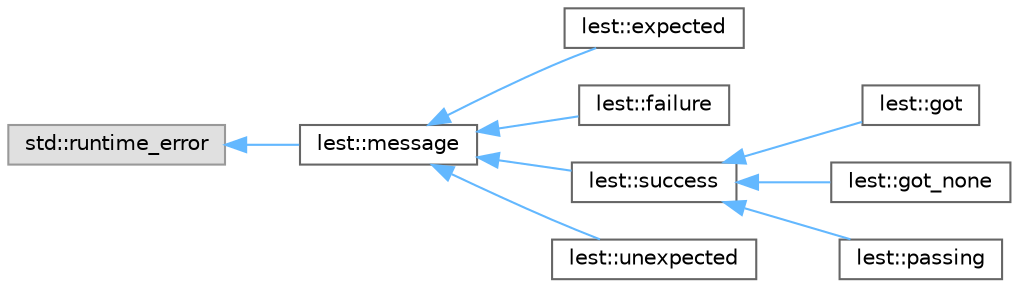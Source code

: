 digraph "Graphical Class Hierarchy"
{
 // LATEX_PDF_SIZE
  bgcolor="transparent";
  edge [fontname=Helvetica,fontsize=10,labelfontname=Helvetica,labelfontsize=10];
  node [fontname=Helvetica,fontsize=10,shape=box,height=0.2,width=0.4];
  rankdir="LR";
  Node0 [id="Node000000",label="std::runtime_error",height=0.2,width=0.4,color="grey60", fillcolor="#E0E0E0", style="filled",tooltip=" "];
  Node0 -> Node1 [id="edge430_Node000000_Node000001",dir="back",color="steelblue1",style="solid",tooltip=" "];
  Node1 [id="Node000001",label="lest::message",height=0.2,width=0.4,color="grey40", fillcolor="white", style="filled",URL="$structlest_1_1message.html",tooltip=" "];
  Node1 -> Node2 [id="edge431_Node000001_Node000002",dir="back",color="steelblue1",style="solid",tooltip=" "];
  Node2 [id="Node000002",label="lest::expected",height=0.2,width=0.4,color="grey40", fillcolor="white", style="filled",URL="$structlest_1_1expected.html",tooltip=" "];
  Node1 -> Node3 [id="edge432_Node000001_Node000003",dir="back",color="steelblue1",style="solid",tooltip=" "];
  Node3 [id="Node000003",label="lest::failure",height=0.2,width=0.4,color="grey40", fillcolor="white", style="filled",URL="$structlest_1_1failure.html",tooltip=" "];
  Node1 -> Node4 [id="edge433_Node000001_Node000004",dir="back",color="steelblue1",style="solid",tooltip=" "];
  Node4 [id="Node000004",label="lest::success",height=0.2,width=0.4,color="grey40", fillcolor="white", style="filled",URL="$structlest_1_1success.html",tooltip=" "];
  Node4 -> Node5 [id="edge434_Node000004_Node000005",dir="back",color="steelblue1",style="solid",tooltip=" "];
  Node5 [id="Node000005",label="lest::got",height=0.2,width=0.4,color="grey40", fillcolor="white", style="filled",URL="$structlest_1_1got.html",tooltip=" "];
  Node4 -> Node6 [id="edge435_Node000004_Node000006",dir="back",color="steelblue1",style="solid",tooltip=" "];
  Node6 [id="Node000006",label="lest::got_none",height=0.2,width=0.4,color="grey40", fillcolor="white", style="filled",URL="$structlest_1_1got__none.html",tooltip=" "];
  Node4 -> Node7 [id="edge436_Node000004_Node000007",dir="back",color="steelblue1",style="solid",tooltip=" "];
  Node7 [id="Node000007",label="lest::passing",height=0.2,width=0.4,color="grey40", fillcolor="white", style="filled",URL="$structlest_1_1passing.html",tooltip=" "];
  Node1 -> Node8 [id="edge437_Node000001_Node000008",dir="back",color="steelblue1",style="solid",tooltip=" "];
  Node8 [id="Node000008",label="lest::unexpected",height=0.2,width=0.4,color="grey40", fillcolor="white", style="filled",URL="$structlest_1_1unexpected.html",tooltip=" "];
}
